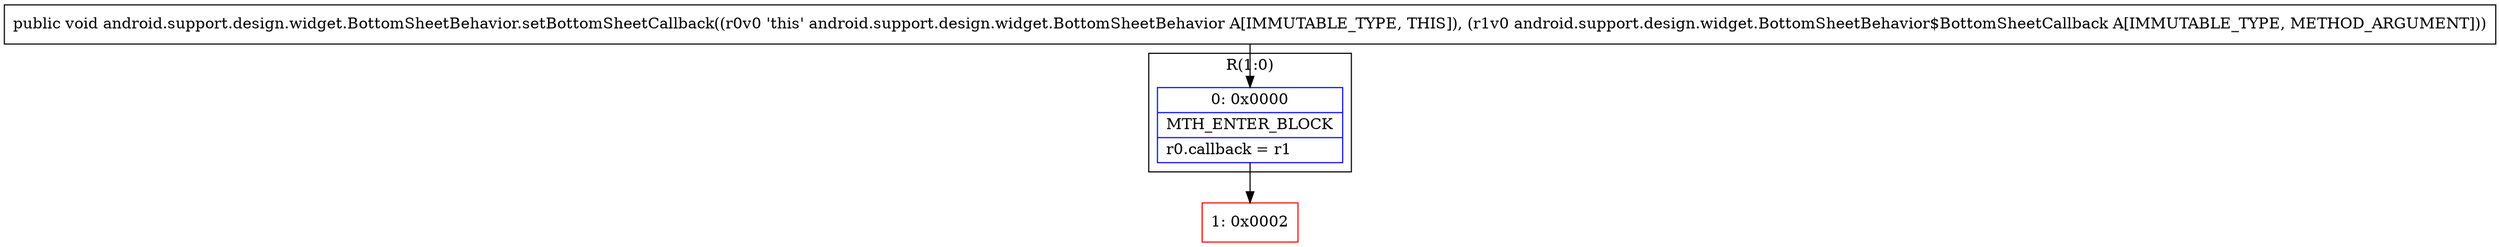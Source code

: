 digraph "CFG forandroid.support.design.widget.BottomSheetBehavior.setBottomSheetCallback(Landroid\/support\/design\/widget\/BottomSheetBehavior$BottomSheetCallback;)V" {
subgraph cluster_Region_327256873 {
label = "R(1:0)";
node [shape=record,color=blue];
Node_0 [shape=record,label="{0\:\ 0x0000|MTH_ENTER_BLOCK\l|r0.callback = r1\l}"];
}
Node_1 [shape=record,color=red,label="{1\:\ 0x0002}"];
MethodNode[shape=record,label="{public void android.support.design.widget.BottomSheetBehavior.setBottomSheetCallback((r0v0 'this' android.support.design.widget.BottomSheetBehavior A[IMMUTABLE_TYPE, THIS]), (r1v0 android.support.design.widget.BottomSheetBehavior$BottomSheetCallback A[IMMUTABLE_TYPE, METHOD_ARGUMENT])) }"];
MethodNode -> Node_0;
Node_0 -> Node_1;
}

